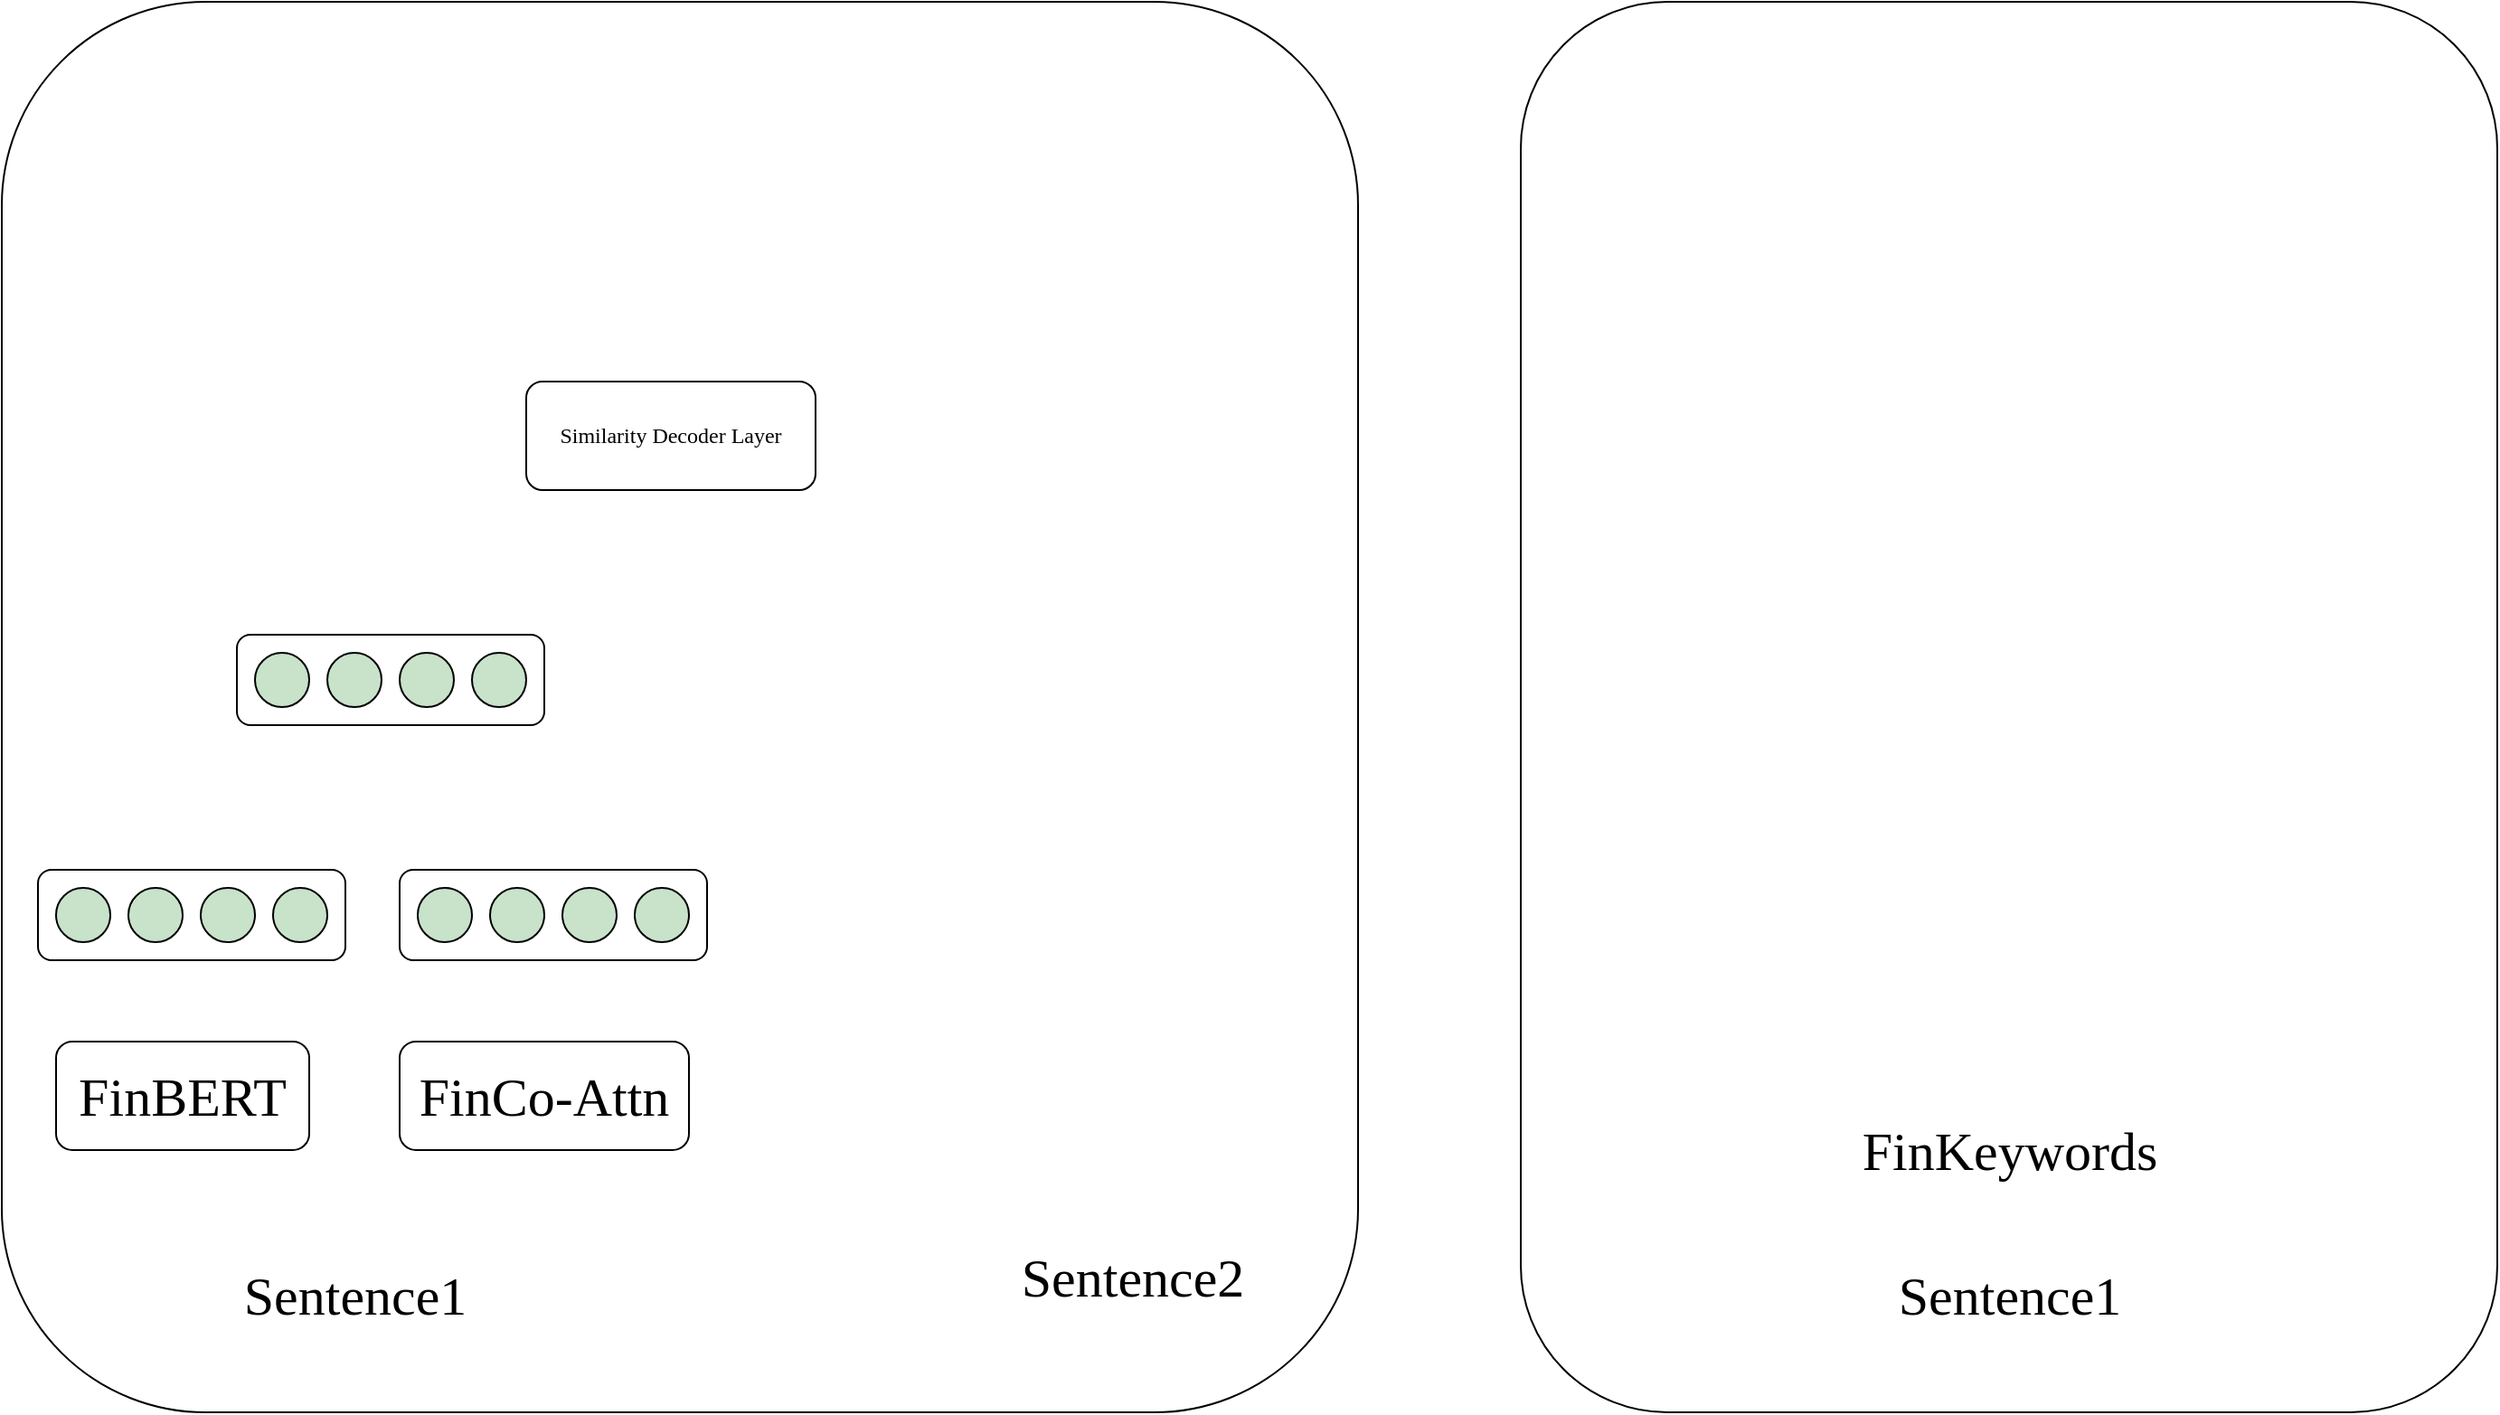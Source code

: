 <mxfile version="21.7.4" type="github">
  <diagram name="第 1 页" id="dx5LBfXrdaf_6E6NQgxS">
    <mxGraphModel dx="2074" dy="2287" grid="1" gridSize="10" guides="1" tooltips="1" connect="1" arrows="1" fold="1" page="1" pageScale="1" pageWidth="827" pageHeight="1169" math="0" shadow="0">
      <root>
        <mxCell id="0" />
        <mxCell id="1" parent="0" />
        <mxCell id="tK9lox9i2teXWrCNbQyd-10" value="" style="rounded=1;whiteSpace=wrap;html=1;" vertex="1" parent="1">
          <mxGeometry x="900" y="-50" width="540" height="780" as="geometry" />
        </mxCell>
        <mxCell id="tK9lox9i2teXWrCNbQyd-8" value="" style="rounded=1;whiteSpace=wrap;html=1;" vertex="1" parent="1">
          <mxGeometry x="60" y="-50" width="750" height="780" as="geometry" />
        </mxCell>
        <mxCell id="tK9lox9i2teXWrCNbQyd-1" value="&lt;font face=&quot;Times New Roman&quot; style=&quot;font-size: 30px;&quot;&gt;Sentence1&lt;/font&gt;" style="text;html=1;align=center;verticalAlign=middle;resizable=0;points=[];autosize=1;strokeColor=none;fillColor=none;" vertex="1" parent="1">
          <mxGeometry x="180" y="640" width="150" height="50" as="geometry" />
        </mxCell>
        <mxCell id="tK9lox9i2teXWrCNbQyd-2" value="&lt;font face=&quot;Times New Roman&quot; style=&quot;font-size: 30px;&quot;&gt;Sentence2&lt;/font&gt;" style="text;html=1;align=center;verticalAlign=middle;resizable=0;points=[];autosize=1;strokeColor=none;fillColor=none;" vertex="1" parent="1">
          <mxGeometry x="610" y="630" width="150" height="50" as="geometry" />
        </mxCell>
        <mxCell id="tK9lox9i2teXWrCNbQyd-3" value="&lt;font face=&quot;Times New Roman&quot; style=&quot;font-size: 30px;&quot;&gt;FinBERT&lt;/font&gt;" style="rounded=1;whiteSpace=wrap;html=1;" vertex="1" parent="1">
          <mxGeometry x="90" y="525" width="140" height="60" as="geometry" />
        </mxCell>
        <mxCell id="tK9lox9i2teXWrCNbQyd-4" value="&lt;font face=&quot;Times New Roman&quot; style=&quot;font-size: 30px;&quot;&gt;FinCo-Attn&lt;/font&gt;" style="rounded=1;whiteSpace=wrap;html=1;" vertex="1" parent="1">
          <mxGeometry x="280" y="525" width="160" height="60" as="geometry" />
        </mxCell>
        <mxCell id="tK9lox9i2teXWrCNbQyd-7" value="&lt;font face=&quot;Times New Roman&quot; style=&quot;font-size: 30px;&quot;&gt;FinKeywords&lt;/font&gt;" style="text;html=1;align=center;verticalAlign=middle;resizable=0;points=[];autosize=1;strokeColor=none;fillColor=none;" vertex="1" parent="1">
          <mxGeometry x="1075" y="560" width="190" height="50" as="geometry" />
        </mxCell>
        <mxCell id="tK9lox9i2teXWrCNbQyd-11" value="&lt;font face=&quot;Times New Roman&quot; style=&quot;font-size: 30px;&quot;&gt;Sentence1&lt;/font&gt;" style="text;html=1;align=center;verticalAlign=middle;resizable=0;points=[];autosize=1;strokeColor=none;fillColor=none;" vertex="1" parent="1">
          <mxGeometry x="1095" y="640" width="150" height="50" as="geometry" />
        </mxCell>
        <mxCell id="tK9lox9i2teXWrCNbQyd-19" value="" style="group" vertex="1" connectable="0" parent="1">
          <mxGeometry x="80" y="430" width="170" height="50" as="geometry" />
        </mxCell>
        <mxCell id="tK9lox9i2teXWrCNbQyd-14" value="" style="rounded=1;whiteSpace=wrap;html=1;" vertex="1" parent="tK9lox9i2teXWrCNbQyd-19">
          <mxGeometry width="170" height="50" as="geometry" />
        </mxCell>
        <mxCell id="tK9lox9i2teXWrCNbQyd-15" value="" style="ellipse;whiteSpace=wrap;html=1;aspect=fixed;fillColor=#c8e3ca;" vertex="1" parent="tK9lox9i2teXWrCNbQyd-19">
          <mxGeometry x="10" y="10" width="30" height="30" as="geometry" />
        </mxCell>
        <mxCell id="tK9lox9i2teXWrCNbQyd-16" value="" style="ellipse;whiteSpace=wrap;html=1;aspect=fixed;fillColor=#c8e3ca;" vertex="1" parent="tK9lox9i2teXWrCNbQyd-19">
          <mxGeometry x="50" y="10" width="30" height="30" as="geometry" />
        </mxCell>
        <mxCell id="tK9lox9i2teXWrCNbQyd-17" value="" style="ellipse;whiteSpace=wrap;html=1;aspect=fixed;fillColor=#c8e3ca;" vertex="1" parent="tK9lox9i2teXWrCNbQyd-19">
          <mxGeometry x="130" y="10" width="30" height="30" as="geometry" />
        </mxCell>
        <mxCell id="tK9lox9i2teXWrCNbQyd-18" value="" style="ellipse;whiteSpace=wrap;html=1;aspect=fixed;fillColor=#c8e3ca;" vertex="1" parent="tK9lox9i2teXWrCNbQyd-19">
          <mxGeometry x="90" y="10" width="30" height="30" as="geometry" />
        </mxCell>
        <mxCell id="tK9lox9i2teXWrCNbQyd-20" value="" style="group" vertex="1" connectable="0" parent="1">
          <mxGeometry x="280" y="430" width="170" height="50" as="geometry" />
        </mxCell>
        <mxCell id="tK9lox9i2teXWrCNbQyd-21" value="" style="rounded=1;whiteSpace=wrap;html=1;" vertex="1" parent="tK9lox9i2teXWrCNbQyd-20">
          <mxGeometry width="170" height="50" as="geometry" />
        </mxCell>
        <mxCell id="tK9lox9i2teXWrCNbQyd-22" value="" style="ellipse;whiteSpace=wrap;html=1;aspect=fixed;fillColor=#c8e3ca;" vertex="1" parent="tK9lox9i2teXWrCNbQyd-20">
          <mxGeometry x="10" y="10" width="30" height="30" as="geometry" />
        </mxCell>
        <mxCell id="tK9lox9i2teXWrCNbQyd-23" value="" style="ellipse;whiteSpace=wrap;html=1;aspect=fixed;fillColor=#c8e3ca;" vertex="1" parent="tK9lox9i2teXWrCNbQyd-20">
          <mxGeometry x="50" y="10" width="30" height="30" as="geometry" />
        </mxCell>
        <mxCell id="tK9lox9i2teXWrCNbQyd-24" value="" style="ellipse;whiteSpace=wrap;html=1;aspect=fixed;fillColor=#c8e3ca;" vertex="1" parent="tK9lox9i2teXWrCNbQyd-20">
          <mxGeometry x="130" y="10" width="30" height="30" as="geometry" />
        </mxCell>
        <mxCell id="tK9lox9i2teXWrCNbQyd-25" value="" style="ellipse;whiteSpace=wrap;html=1;aspect=fixed;fillColor=#c8e3ca;" vertex="1" parent="tK9lox9i2teXWrCNbQyd-20">
          <mxGeometry x="90" y="10" width="30" height="30" as="geometry" />
        </mxCell>
        <mxCell id="tK9lox9i2teXWrCNbQyd-34" value="" style="group" vertex="1" connectable="0" parent="1">
          <mxGeometry x="190" y="300" width="170" height="50" as="geometry" />
        </mxCell>
        <mxCell id="tK9lox9i2teXWrCNbQyd-35" value="" style="rounded=1;whiteSpace=wrap;html=1;" vertex="1" parent="tK9lox9i2teXWrCNbQyd-34">
          <mxGeometry width="170" height="50" as="geometry" />
        </mxCell>
        <mxCell id="tK9lox9i2teXWrCNbQyd-36" value="" style="ellipse;whiteSpace=wrap;html=1;aspect=fixed;fillColor=#c8e3ca;" vertex="1" parent="tK9lox9i2teXWrCNbQyd-34">
          <mxGeometry x="10" y="10" width="30" height="30" as="geometry" />
        </mxCell>
        <mxCell id="tK9lox9i2teXWrCNbQyd-37" value="" style="ellipse;whiteSpace=wrap;html=1;aspect=fixed;fillColor=#c8e3ca;" vertex="1" parent="tK9lox9i2teXWrCNbQyd-34">
          <mxGeometry x="50" y="10" width="30" height="30" as="geometry" />
        </mxCell>
        <mxCell id="tK9lox9i2teXWrCNbQyd-38" value="" style="ellipse;whiteSpace=wrap;html=1;aspect=fixed;fillColor=#c8e3ca;" vertex="1" parent="tK9lox9i2teXWrCNbQyd-34">
          <mxGeometry x="130" y="10" width="30" height="30" as="geometry" />
        </mxCell>
        <mxCell id="tK9lox9i2teXWrCNbQyd-39" value="" style="ellipse;whiteSpace=wrap;html=1;aspect=fixed;fillColor=#c8e3ca;" vertex="1" parent="tK9lox9i2teXWrCNbQyd-34">
          <mxGeometry x="90" y="10" width="30" height="30" as="geometry" />
        </mxCell>
        <mxCell id="tK9lox9i2teXWrCNbQyd-40" value="&lt;font face=&quot;Times New Roman&quot;&gt;Similarity Decoder Layer&lt;/font&gt;" style="rounded=1;whiteSpace=wrap;html=1;" vertex="1" parent="1">
          <mxGeometry x="350" y="160" width="160" height="60" as="geometry" />
        </mxCell>
      </root>
    </mxGraphModel>
  </diagram>
</mxfile>
